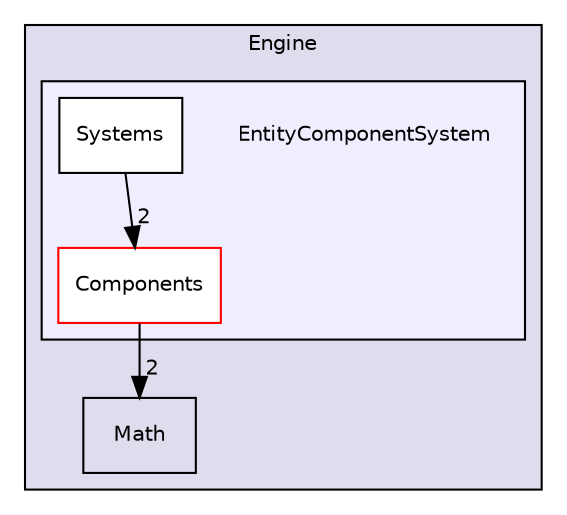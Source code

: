 digraph "Flakkari/Engine/EntityComponentSystem" {
  compound=true
  node [ fontsize="10", fontname="Helvetica"];
  edge [ labelfontsize="10", labelfontname="Helvetica"];
  subgraph clusterdir_a8832efbf453ed375786272748b42b6e {
    graph [ bgcolor="#ddddee", pencolor="black", label="Engine" fontname="Helvetica", fontsize="10", URL="dir_a8832efbf453ed375786272748b42b6e.html"]
  dir_91bfd317f0d822e02c021ee39d31f634 [shape=box label="Math" URL="dir_91bfd317f0d822e02c021ee39d31f634.html"];
  subgraph clusterdir_a60a0a50912261337a6df9770eafa8d1 {
    graph [ bgcolor="#eeeeff", pencolor="black", label="" URL="dir_a60a0a50912261337a6df9770eafa8d1.html"];
    dir_a60a0a50912261337a6df9770eafa8d1 [shape=plaintext label="EntityComponentSystem"];
  dir_6b151d91432e5e3a835f5b0d29761f9f [shape=box label="Components" fillcolor="white" style="filled" color="red" URL="dir_6b151d91432e5e3a835f5b0d29761f9f.html"];
  dir_cc6d98a17b49648a94b8f9291bc1f318 [shape=box label="Systems" fillcolor="white" style="filled" URL="dir_cc6d98a17b49648a94b8f9291bc1f318.html"];
  }
  }
  dir_cc6d98a17b49648a94b8f9291bc1f318->dir_6b151d91432e5e3a835f5b0d29761f9f [headlabel="2", labeldistance=1.5 headhref="dir_000007_000004.html"];
  dir_6b151d91432e5e3a835f5b0d29761f9f->dir_91bfd317f0d822e02c021ee39d31f634 [headlabel="2", labeldistance=1.5 headhref="dir_000004_000008.html"];
}
